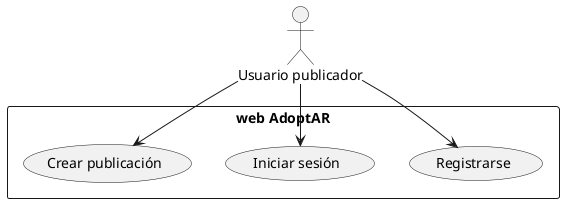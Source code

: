 @startuml

'caso de uso 1 
'Usuario publicador (registrado y autenticado):
'Ver Registrarse o Iniciar sesión o Crear publicación

actor "Usuario publicador" as Publicador

rectangle "web AdoptAR" {
    
    (Registrarse) as Registrarse
    (Iniciar sesión) as IniciarSesion
    (Crear publicación) as CrearPublicacion
}

Publicador --> Registrarse
Publicador --> IniciarSesion
Publicador --> CrearPublicacion

@enduml
